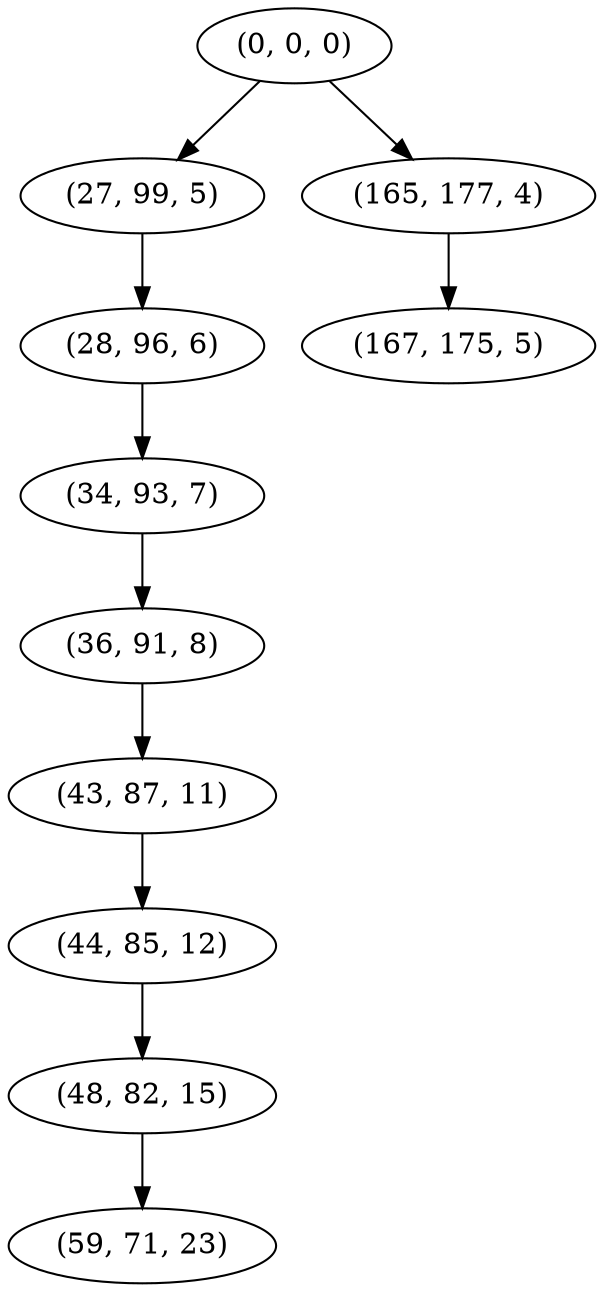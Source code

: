 digraph tree {
    "(0, 0, 0)";
    "(27, 99, 5)";
    "(28, 96, 6)";
    "(34, 93, 7)";
    "(36, 91, 8)";
    "(43, 87, 11)";
    "(44, 85, 12)";
    "(48, 82, 15)";
    "(59, 71, 23)";
    "(165, 177, 4)";
    "(167, 175, 5)";
    "(0, 0, 0)" -> "(27, 99, 5)";
    "(0, 0, 0)" -> "(165, 177, 4)";
    "(27, 99, 5)" -> "(28, 96, 6)";
    "(28, 96, 6)" -> "(34, 93, 7)";
    "(34, 93, 7)" -> "(36, 91, 8)";
    "(36, 91, 8)" -> "(43, 87, 11)";
    "(43, 87, 11)" -> "(44, 85, 12)";
    "(44, 85, 12)" -> "(48, 82, 15)";
    "(48, 82, 15)" -> "(59, 71, 23)";
    "(165, 177, 4)" -> "(167, 175, 5)";
}

